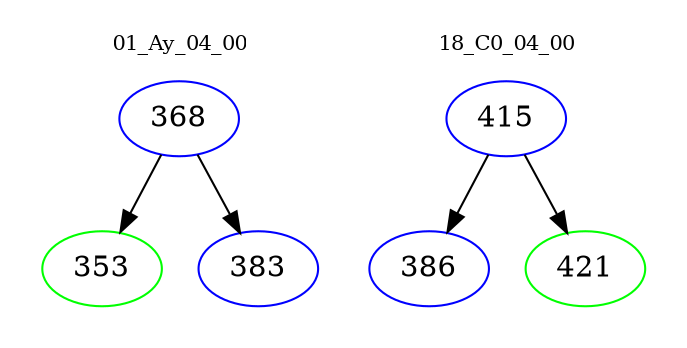 digraph{
subgraph cluster_0 {
color = white
label = "01_Ay_04_00";
fontsize=10;
T0_368 [label="368", color="blue"]
T0_368 -> T0_353 [color="black"]
T0_353 [label="353", color="green"]
T0_368 -> T0_383 [color="black"]
T0_383 [label="383", color="blue"]
}
subgraph cluster_1 {
color = white
label = "18_C0_04_00";
fontsize=10;
T1_415 [label="415", color="blue"]
T1_415 -> T1_386 [color="black"]
T1_386 [label="386", color="blue"]
T1_415 -> T1_421 [color="black"]
T1_421 [label="421", color="green"]
}
}
